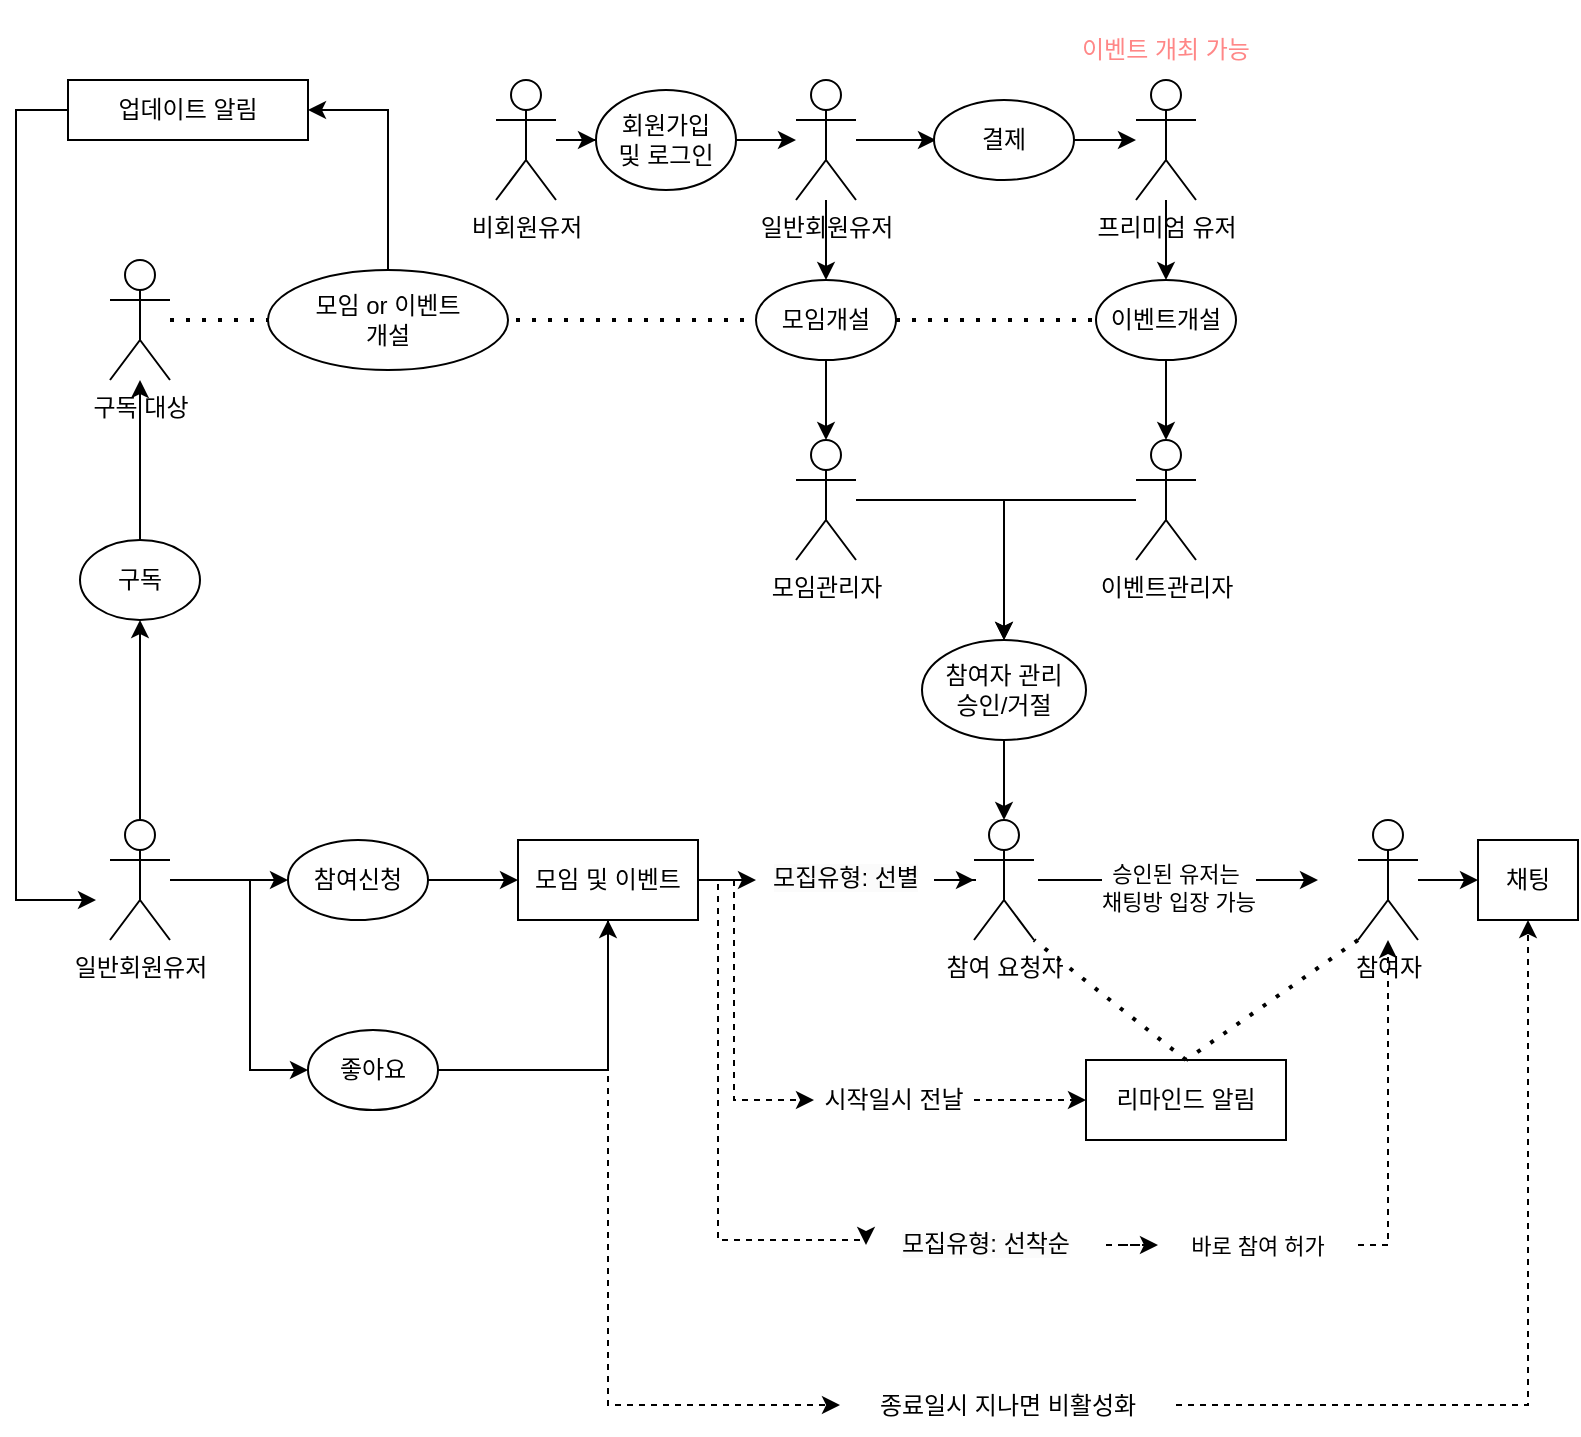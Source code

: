 <mxfile version="24.3.0" type="github">
  <diagram name="페이지-1" id="1uIbCUZAYjGgbR6JkVqU">
    <mxGraphModel dx="989" dy="502" grid="1" gridSize="10" guides="1" tooltips="1" connect="1" arrows="1" fold="1" page="1" pageScale="1" pageWidth="827" pageHeight="1169" math="0" shadow="0">
      <root>
        <mxCell id="0" />
        <mxCell id="1" parent="0" />
        <mxCell id="JDohQQYRHV-WVmPJMtlL-30" style="edgeStyle=orthogonalEdgeStyle;rounded=0;orthogonalLoop=1;jettySize=auto;html=1;entryX=0;entryY=0.5;entryDx=0;entryDy=0;" edge="1" parent="1" source="JDohQQYRHV-WVmPJMtlL-1" target="JDohQQYRHV-WVmPJMtlL-42">
          <mxGeometry relative="1" as="geometry">
            <mxPoint x="335" y="100" as="targetPoint" />
          </mxGeometry>
        </mxCell>
        <mxCell id="JDohQQYRHV-WVmPJMtlL-1" value="비회원유저" style="shape=umlActor;verticalLabelPosition=bottom;verticalAlign=top;html=1;outlineConnect=0;" vertex="1" parent="1">
          <mxGeometry x="260" y="70" width="30" height="60" as="geometry" />
        </mxCell>
        <mxCell id="JDohQQYRHV-WVmPJMtlL-16" style="edgeStyle=orthogonalEdgeStyle;rounded=0;orthogonalLoop=1;jettySize=auto;html=1;entryX=0;entryY=0.5;entryDx=0;entryDy=0;" edge="1" parent="1" source="JDohQQYRHV-WVmPJMtlL-4">
          <mxGeometry relative="1" as="geometry">
            <mxPoint x="480" y="100" as="targetPoint" />
          </mxGeometry>
        </mxCell>
        <mxCell id="JDohQQYRHV-WVmPJMtlL-32" style="edgeStyle=orthogonalEdgeStyle;rounded=0;orthogonalLoop=1;jettySize=auto;html=1;entryX=0.5;entryY=0;entryDx=0;entryDy=0;" edge="1" parent="1" source="JDohQQYRHV-WVmPJMtlL-4" target="JDohQQYRHV-WVmPJMtlL-35">
          <mxGeometry relative="1" as="geometry">
            <mxPoint x="425" y="180.0" as="targetPoint" />
          </mxGeometry>
        </mxCell>
        <mxCell id="JDohQQYRHV-WVmPJMtlL-4" value="일반회원유저" style="shape=umlActor;verticalLabelPosition=bottom;verticalAlign=top;html=1;outlineConnect=0;" vertex="1" parent="1">
          <mxGeometry x="410" y="70" width="30" height="60" as="geometry" />
        </mxCell>
        <mxCell id="JDohQQYRHV-WVmPJMtlL-33" style="edgeStyle=orthogonalEdgeStyle;rounded=0;orthogonalLoop=1;jettySize=auto;html=1;entryX=0.5;entryY=0;entryDx=0;entryDy=0;" edge="1" parent="1" source="JDohQQYRHV-WVmPJMtlL-11" target="JDohQQYRHV-WVmPJMtlL-36">
          <mxGeometry relative="1" as="geometry">
            <mxPoint x="595.0" y="180.0" as="targetPoint" />
          </mxGeometry>
        </mxCell>
        <mxCell id="JDohQQYRHV-WVmPJMtlL-11" value="프리미엄 유저" style="shape=umlActor;verticalLabelPosition=bottom;verticalAlign=top;html=1;outlineConnect=0;" vertex="1" parent="1">
          <mxGeometry x="580" y="70" width="30" height="60" as="geometry" />
        </mxCell>
        <mxCell id="JDohQQYRHV-WVmPJMtlL-17" style="edgeStyle=orthogonalEdgeStyle;rounded=0;orthogonalLoop=1;jettySize=auto;html=1;exitX=1;exitY=0.5;exitDx=0;exitDy=0;" edge="1" parent="1" source="JDohQQYRHV-WVmPJMtlL-38" target="JDohQQYRHV-WVmPJMtlL-11">
          <mxGeometry relative="1" as="geometry">
            <mxPoint x="550.0" y="100" as="sourcePoint" />
          </mxGeometry>
        </mxCell>
        <mxCell id="JDohQQYRHV-WVmPJMtlL-19" value="&lt;h1 style=&quot;margin-top: 0px;&quot;&gt;&lt;span style=&quot;font-size: 12px; font-weight: 400;&quot;&gt;이벤트 개최 가능&lt;/span&gt;&lt;/h1&gt;" style="text;html=1;whiteSpace=wrap;overflow=hidden;rounded=0;fontColor=#FF8787;align=center;" vertex="1" parent="1">
          <mxGeometry x="545" y="30" width="100" height="40" as="geometry" />
        </mxCell>
        <mxCell id="JDohQQYRHV-WVmPJMtlL-56" style="edgeStyle=orthogonalEdgeStyle;rounded=0;orthogonalLoop=1;jettySize=auto;html=1;entryX=0.5;entryY=0;entryDx=0;entryDy=0;" edge="1" parent="1" source="JDohQQYRHV-WVmPJMtlL-20" target="JDohQQYRHV-WVmPJMtlL-54">
          <mxGeometry relative="1" as="geometry" />
        </mxCell>
        <mxCell id="JDohQQYRHV-WVmPJMtlL-20" value="이벤트관리자" style="shape=umlActor;verticalLabelPosition=bottom;verticalAlign=top;html=1;outlineConnect=0;" vertex="1" parent="1">
          <mxGeometry x="580" y="250" width="30" height="60" as="geometry" />
        </mxCell>
        <mxCell id="JDohQQYRHV-WVmPJMtlL-55" style="edgeStyle=orthogonalEdgeStyle;rounded=0;orthogonalLoop=1;jettySize=auto;html=1;entryX=0.5;entryY=0;entryDx=0;entryDy=0;" edge="1" parent="1" source="JDohQQYRHV-WVmPJMtlL-21" target="JDohQQYRHV-WVmPJMtlL-54">
          <mxGeometry relative="1" as="geometry" />
        </mxCell>
        <mxCell id="JDohQQYRHV-WVmPJMtlL-21" value="모임관리자" style="shape=umlActor;verticalLabelPosition=bottom;verticalAlign=top;html=1;outlineConnect=0;" vertex="1" parent="1">
          <mxGeometry x="410" y="250" width="30" height="60" as="geometry" />
        </mxCell>
        <mxCell id="JDohQQYRHV-WVmPJMtlL-26" style="edgeStyle=orthogonalEdgeStyle;rounded=0;orthogonalLoop=1;jettySize=auto;html=1;exitX=0.5;exitY=1;exitDx=0;exitDy=0;" edge="1" parent="1" source="JDohQQYRHV-WVmPJMtlL-36" target="JDohQQYRHV-WVmPJMtlL-20">
          <mxGeometry relative="1" as="geometry">
            <mxPoint x="595.0" y="210.0" as="sourcePoint" />
          </mxGeometry>
        </mxCell>
        <mxCell id="JDohQQYRHV-WVmPJMtlL-27" style="edgeStyle=orthogonalEdgeStyle;rounded=0;orthogonalLoop=1;jettySize=auto;html=1;entryX=0.5;entryY=0;entryDx=0;entryDy=0;entryPerimeter=0;exitX=0.5;exitY=1;exitDx=0;exitDy=0;" edge="1" parent="1" source="JDohQQYRHV-WVmPJMtlL-35" target="JDohQQYRHV-WVmPJMtlL-21">
          <mxGeometry relative="1" as="geometry">
            <mxPoint x="425" y="210.0" as="sourcePoint" />
          </mxGeometry>
        </mxCell>
        <mxCell id="JDohQQYRHV-WVmPJMtlL-31" style="edgeStyle=orthogonalEdgeStyle;rounded=0;orthogonalLoop=1;jettySize=auto;html=1;exitX=1;exitY=0.5;exitDx=0;exitDy=0;" edge="1" parent="1" source="JDohQQYRHV-WVmPJMtlL-42" target="JDohQQYRHV-WVmPJMtlL-4">
          <mxGeometry relative="1" as="geometry">
            <mxPoint x="385" y="100" as="sourcePoint" />
          </mxGeometry>
        </mxCell>
        <mxCell id="JDohQQYRHV-WVmPJMtlL-82" style="edgeStyle=orthogonalEdgeStyle;rounded=0;orthogonalLoop=1;jettySize=auto;html=1;exitX=1;exitY=0.5;exitDx=0;exitDy=0;entryX=0;entryY=0.5;entryDx=0;entryDy=0;" edge="1" parent="1" source="JDohQQYRHV-WVmPJMtlL-34" target="JDohQQYRHV-WVmPJMtlL-97">
          <mxGeometry relative="1" as="geometry">
            <mxPoint x="384" y="470" as="targetPoint" />
          </mxGeometry>
        </mxCell>
        <mxCell id="JDohQQYRHV-WVmPJMtlL-86" style="edgeStyle=orthogonalEdgeStyle;rounded=0;orthogonalLoop=1;jettySize=auto;html=1;entryX=0;entryY=0.5;entryDx=0;entryDy=0;dashed=1;" edge="1" parent="1" source="JDohQQYRHV-WVmPJMtlL-34" target="JDohQQYRHV-WVmPJMtlL-94">
          <mxGeometry relative="1" as="geometry">
            <mxPoint x="371" y="610" as="targetPoint" />
            <Array as="points">
              <mxPoint x="371" y="470" />
              <mxPoint x="371" y="650" />
              <mxPoint x="445" y="650" />
            </Array>
          </mxGeometry>
        </mxCell>
        <mxCell id="JDohQQYRHV-WVmPJMtlL-132" style="edgeStyle=orthogonalEdgeStyle;rounded=0;orthogonalLoop=1;jettySize=auto;html=1;exitX=0.5;exitY=1;exitDx=0;exitDy=0;entryX=0;entryY=0.5;entryDx=0;entryDy=0;dashed=1;" edge="1" parent="1" source="JDohQQYRHV-WVmPJMtlL-34" target="JDohQQYRHV-WVmPJMtlL-129">
          <mxGeometry relative="1" as="geometry" />
        </mxCell>
        <mxCell id="JDohQQYRHV-WVmPJMtlL-34" value="모임 및 이벤트" style="rounded=0;whiteSpace=wrap;html=1;" vertex="1" parent="1">
          <mxGeometry x="271" y="450" width="90" height="40" as="geometry" />
        </mxCell>
        <mxCell id="JDohQQYRHV-WVmPJMtlL-35" value="모임개설" style="ellipse;whiteSpace=wrap;html=1;" vertex="1" parent="1">
          <mxGeometry x="390" y="170" width="70" height="40" as="geometry" />
        </mxCell>
        <mxCell id="JDohQQYRHV-WVmPJMtlL-36" value="이벤트개설" style="ellipse;whiteSpace=wrap;html=1;" vertex="1" parent="1">
          <mxGeometry x="560" y="170" width="70" height="40" as="geometry" />
        </mxCell>
        <mxCell id="JDohQQYRHV-WVmPJMtlL-38" value="결제" style="ellipse;whiteSpace=wrap;html=1;" vertex="1" parent="1">
          <mxGeometry x="479" y="80" width="70" height="40" as="geometry" />
        </mxCell>
        <mxCell id="JDohQQYRHV-WVmPJMtlL-42" value="&lt;div&gt;회원가입&lt;br&gt;및&amp;nbsp;&lt;span style=&quot;background-color: initial;&quot;&gt;로그인&lt;/span&gt;&lt;/div&gt;" style="ellipse;whiteSpace=wrap;html=1;" vertex="1" parent="1">
          <mxGeometry x="310" y="75" width="70" height="50" as="geometry" />
        </mxCell>
        <mxCell id="JDohQQYRHV-WVmPJMtlL-48" style="edgeStyle=orthogonalEdgeStyle;rounded=0;orthogonalLoop=1;jettySize=auto;html=1;entryX=0;entryY=0.5;entryDx=0;entryDy=0;" edge="1" parent="1" source="JDohQQYRHV-WVmPJMtlL-44" target="JDohQQYRHV-WVmPJMtlL-47">
          <mxGeometry relative="1" as="geometry" />
        </mxCell>
        <mxCell id="JDohQQYRHV-WVmPJMtlL-112" style="edgeStyle=orthogonalEdgeStyle;rounded=0;orthogonalLoop=1;jettySize=auto;html=1;" edge="1" parent="1" source="JDohQQYRHV-WVmPJMtlL-44" target="JDohQQYRHV-WVmPJMtlL-111">
          <mxGeometry relative="1" as="geometry" />
        </mxCell>
        <mxCell id="JDohQQYRHV-WVmPJMtlL-116" style="edgeStyle=orthogonalEdgeStyle;rounded=0;orthogonalLoop=1;jettySize=auto;html=1;entryX=0;entryY=0.5;entryDx=0;entryDy=0;" edge="1" parent="1" source="JDohQQYRHV-WVmPJMtlL-44" target="JDohQQYRHV-WVmPJMtlL-99">
          <mxGeometry relative="1" as="geometry">
            <Array as="points">
              <mxPoint x="137" y="470" />
              <mxPoint x="137" y="565" />
            </Array>
          </mxGeometry>
        </mxCell>
        <mxCell id="JDohQQYRHV-WVmPJMtlL-44" value="일반회원유저" style="shape=umlActor;verticalLabelPosition=bottom;verticalAlign=top;html=1;outlineConnect=0;" vertex="1" parent="1">
          <mxGeometry x="67" y="440" width="30" height="60" as="geometry" />
        </mxCell>
        <mxCell id="JDohQQYRHV-WVmPJMtlL-49" style="edgeStyle=orthogonalEdgeStyle;rounded=0;orthogonalLoop=1;jettySize=auto;html=1;exitX=1;exitY=0.5;exitDx=0;exitDy=0;entryX=0;entryY=0.5;entryDx=0;entryDy=0;" edge="1" parent="1" source="JDohQQYRHV-WVmPJMtlL-47" target="JDohQQYRHV-WVmPJMtlL-34">
          <mxGeometry relative="1" as="geometry" />
        </mxCell>
        <mxCell id="JDohQQYRHV-WVmPJMtlL-47" value="참여신청" style="ellipse;whiteSpace=wrap;html=1;" vertex="1" parent="1">
          <mxGeometry x="156" y="450" width="70" height="40" as="geometry" />
        </mxCell>
        <mxCell id="JDohQQYRHV-WVmPJMtlL-71" style="edgeStyle=orthogonalEdgeStyle;rounded=0;orthogonalLoop=1;jettySize=auto;html=1;exitX=0.5;exitY=1;exitDx=0;exitDy=0;" edge="1" parent="1" source="JDohQQYRHV-WVmPJMtlL-54" target="JDohQQYRHV-WVmPJMtlL-69">
          <mxGeometry relative="1" as="geometry" />
        </mxCell>
        <mxCell id="JDohQQYRHV-WVmPJMtlL-54" value="참여자 관리&lt;div&gt;승인/거절&lt;/div&gt;" style="ellipse;whiteSpace=wrap;html=1;" vertex="1" parent="1">
          <mxGeometry x="473" y="350" width="82" height="50" as="geometry" />
        </mxCell>
        <mxCell id="JDohQQYRHV-WVmPJMtlL-69" value="참여 요청자" style="shape=umlActor;verticalLabelPosition=bottom;verticalAlign=top;html=1;outlineConnect=0;" vertex="1" parent="1">
          <mxGeometry x="499" y="440" width="30" height="60" as="geometry" />
        </mxCell>
        <mxCell id="JDohQQYRHV-WVmPJMtlL-72" value="" style="endArrow=classic;html=1;rounded=0;entryX=0;entryY=0.5;entryDx=0;entryDy=0;" edge="1" parent="1">
          <mxGeometry relative="1" as="geometry">
            <mxPoint x="531" y="470" as="sourcePoint" />
            <mxPoint x="671" y="470" as="targetPoint" />
          </mxGeometry>
        </mxCell>
        <mxCell id="JDohQQYRHV-WVmPJMtlL-73" value="Label" style="edgeLabel;resizable=0;html=1;;align=center;verticalAlign=middle;" connectable="0" vertex="1" parent="JDohQQYRHV-WVmPJMtlL-72">
          <mxGeometry relative="1" as="geometry" />
        </mxCell>
        <mxCell id="JDohQQYRHV-WVmPJMtlL-74" value="승인된 유저는&amp;nbsp;&lt;div&gt;채팅방 입장 가능&lt;/div&gt;" style="edgeLabel;html=1;align=center;verticalAlign=middle;resizable=0;points=[];" vertex="1" connectable="0" parent="JDohQQYRHV-WVmPJMtlL-72">
          <mxGeometry x="-0.007" y="-4" relative="1" as="geometry">
            <mxPoint as="offset" />
          </mxGeometry>
        </mxCell>
        <mxCell id="JDohQQYRHV-WVmPJMtlL-83" style="edgeStyle=orthogonalEdgeStyle;rounded=0;orthogonalLoop=1;jettySize=auto;html=1;exitX=1;exitY=0.5;exitDx=0;exitDy=0;" edge="1" parent="1" source="JDohQQYRHV-WVmPJMtlL-97" target="JDohQQYRHV-WVmPJMtlL-69">
          <mxGeometry relative="1" as="geometry">
            <mxPoint x="474" y="470.0" as="sourcePoint" />
          </mxGeometry>
        </mxCell>
        <mxCell id="JDohQQYRHV-WVmPJMtlL-89" style="edgeStyle=orthogonalEdgeStyle;rounded=0;orthogonalLoop=1;jettySize=auto;html=1;exitX=1;exitY=0.5;exitDx=0;exitDy=0;dashed=1;" edge="1" parent="1" source="JDohQQYRHV-WVmPJMtlL-91" target="JDohQQYRHV-WVmPJMtlL-88">
          <mxGeometry relative="1" as="geometry">
            <mxPoint x="563.5" y="575" as="sourcePoint" />
            <Array as="points">
              <mxPoint x="706" y="653" />
            </Array>
          </mxGeometry>
        </mxCell>
        <mxCell id="JDohQQYRHV-WVmPJMtlL-87" value="채팅" style="rounded=0;whiteSpace=wrap;html=1;" vertex="1" parent="1">
          <mxGeometry x="751" y="450" width="50" height="40" as="geometry" />
        </mxCell>
        <mxCell id="JDohQQYRHV-WVmPJMtlL-90" style="edgeStyle=orthogonalEdgeStyle;rounded=0;orthogonalLoop=1;jettySize=auto;html=1;entryX=0;entryY=0.5;entryDx=0;entryDy=0;" edge="1" parent="1" source="JDohQQYRHV-WVmPJMtlL-88" target="JDohQQYRHV-WVmPJMtlL-87">
          <mxGeometry relative="1" as="geometry" />
        </mxCell>
        <mxCell id="JDohQQYRHV-WVmPJMtlL-88" value="참여자" style="shape=umlActor;verticalLabelPosition=bottom;verticalAlign=top;html=1;outlineConnect=0;" vertex="1" parent="1">
          <mxGeometry x="691" y="440" width="30" height="60" as="geometry" />
        </mxCell>
        <mxCell id="JDohQQYRHV-WVmPJMtlL-94" value="&lt;span style=&quot;color: rgb(0, 0, 0); font-family: Helvetica; font-size: 12px; font-style: normal; font-variant-ligatures: normal; font-variant-caps: normal; font-weight: 400; letter-spacing: normal; orphans: 2; text-indent: 0px; text-transform: none; widows: 2; word-spacing: 0px; -webkit-text-stroke-width: 0px; white-space: normal; background-color: rgb(251, 251, 251); text-decoration-thickness: initial; text-decoration-style: initial; text-decoration-color: initial; float: none; display: inline !important;&quot;&gt;모집유형: 선착순&lt;/span&gt;" style="text;whiteSpace=wrap;html=1;align=center;" vertex="1" parent="1">
          <mxGeometry x="445" y="637.5" width="120" height="30" as="geometry" />
        </mxCell>
        <mxCell id="JDohQQYRHV-WVmPJMtlL-97" value="&lt;span style=&quot;color: rgb(0, 0, 0); font-family: Helvetica; font-size: 12px; font-style: normal; font-variant-ligatures: normal; font-variant-caps: normal; font-weight: 400; letter-spacing: normal; orphans: 2; text-indent: 0px; text-transform: none; widows: 2; word-spacing: 0px; -webkit-text-stroke-width: 0px; white-space: normal; background-color: rgb(251, 251, 251); text-decoration-thickness: initial; text-decoration-style: initial; text-decoration-color: initial; float: none; display: inline !important;&quot;&gt;모집유형: 선별&lt;/span&gt;" style="text;whiteSpace=wrap;html=1;align=center;" vertex="1" parent="1">
          <mxGeometry x="390" y="455" width="90" height="30" as="geometry" />
        </mxCell>
        <mxCell id="JDohQQYRHV-WVmPJMtlL-101" style="edgeStyle=orthogonalEdgeStyle;rounded=0;orthogonalLoop=1;jettySize=auto;html=1;exitX=1;exitY=0.5;exitDx=0;exitDy=0;entryX=0.5;entryY=1;entryDx=0;entryDy=0;" edge="1" parent="1" source="JDohQQYRHV-WVmPJMtlL-99" target="JDohQQYRHV-WVmPJMtlL-34">
          <mxGeometry relative="1" as="geometry" />
        </mxCell>
        <mxCell id="JDohQQYRHV-WVmPJMtlL-99" value="좋아요" style="ellipse;whiteSpace=wrap;html=1;" vertex="1" parent="1">
          <mxGeometry x="166" y="545" width="65" height="40" as="geometry" />
        </mxCell>
        <mxCell id="JDohQQYRHV-WVmPJMtlL-109" value="구독 대상" style="shape=umlActor;verticalLabelPosition=bottom;verticalAlign=top;html=1;outlineConnect=0;" vertex="1" parent="1">
          <mxGeometry x="67" y="160" width="30" height="60" as="geometry" />
        </mxCell>
        <mxCell id="JDohQQYRHV-WVmPJMtlL-111" value="구독" style="ellipse;whiteSpace=wrap;html=1;" vertex="1" parent="1">
          <mxGeometry x="52" y="300" width="60" height="40" as="geometry" />
        </mxCell>
        <mxCell id="JDohQQYRHV-WVmPJMtlL-113" style="edgeStyle=orthogonalEdgeStyle;rounded=0;orthogonalLoop=1;jettySize=auto;html=1;" edge="1" parent="1" source="JDohQQYRHV-WVmPJMtlL-111" target="JDohQQYRHV-WVmPJMtlL-109">
          <mxGeometry relative="1" as="geometry" />
        </mxCell>
        <mxCell id="JDohQQYRHV-WVmPJMtlL-114" value="" style="endArrow=none;dashed=1;html=1;dashPattern=1 3;strokeWidth=2;rounded=0;entryX=0;entryY=0.5;entryDx=0;entryDy=0;" edge="1" parent="1" target="JDohQQYRHV-WVmPJMtlL-35">
          <mxGeometry width="50" height="50" relative="1" as="geometry">
            <mxPoint x="270" y="190" as="sourcePoint" />
            <mxPoint x="260" y="165" as="targetPoint" />
          </mxGeometry>
        </mxCell>
        <mxCell id="JDohQQYRHV-WVmPJMtlL-115" value="" style="endArrow=none;dashed=1;html=1;dashPattern=1 3;strokeWidth=2;rounded=0;entryX=0;entryY=0.5;entryDx=0;entryDy=0;exitX=1;exitY=0.5;exitDx=0;exitDy=0;" edge="1" parent="1" source="JDohQQYRHV-WVmPJMtlL-35" target="JDohQQYRHV-WVmPJMtlL-36">
          <mxGeometry width="50" height="50" relative="1" as="geometry">
            <mxPoint x="171" y="200" as="sourcePoint" />
            <mxPoint x="400" y="200" as="targetPoint" />
          </mxGeometry>
        </mxCell>
        <mxCell id="JDohQQYRHV-WVmPJMtlL-119" value="" style="endArrow=none;dashed=1;html=1;dashPattern=1 3;strokeWidth=2;rounded=0;entryX=0;entryY=0.5;entryDx=0;entryDy=0;" edge="1" parent="1" source="JDohQQYRHV-WVmPJMtlL-109" target="JDohQQYRHV-WVmPJMtlL-118">
          <mxGeometry width="50" height="50" relative="1" as="geometry">
            <mxPoint x="97" y="190" as="sourcePoint" />
            <mxPoint x="366" y="190" as="targetPoint" />
          </mxGeometry>
        </mxCell>
        <mxCell id="JDohQQYRHV-WVmPJMtlL-125" style="edgeStyle=orthogonalEdgeStyle;rounded=0;orthogonalLoop=1;jettySize=auto;html=1;exitX=0.5;exitY=0;exitDx=0;exitDy=0;entryX=1;entryY=0.5;entryDx=0;entryDy=0;" edge="1" parent="1" source="JDohQQYRHV-WVmPJMtlL-118" target="JDohQQYRHV-WVmPJMtlL-122">
          <mxGeometry relative="1" as="geometry" />
        </mxCell>
        <mxCell id="JDohQQYRHV-WVmPJMtlL-118" value="모임 or 이벤트 &lt;br&gt;개설" style="ellipse;whiteSpace=wrap;html=1;" vertex="1" parent="1">
          <mxGeometry x="146" y="165" width="120" height="50" as="geometry" />
        </mxCell>
        <mxCell id="JDohQQYRHV-WVmPJMtlL-124" style="edgeStyle=orthogonalEdgeStyle;rounded=0;orthogonalLoop=1;jettySize=auto;html=1;exitX=0;exitY=0.5;exitDx=0;exitDy=0;" edge="1" parent="1" source="JDohQQYRHV-WVmPJMtlL-122">
          <mxGeometry relative="1" as="geometry">
            <mxPoint x="60" y="480" as="targetPoint" />
            <mxPoint x="20" y="82.5" as="sourcePoint" />
            <Array as="points">
              <mxPoint x="20" y="85" />
              <mxPoint x="20" y="480" />
            </Array>
          </mxGeometry>
        </mxCell>
        <mxCell id="JDohQQYRHV-WVmPJMtlL-122" value="업데이트 알림" style="rounded=0;whiteSpace=wrap;html=1;" vertex="1" parent="1">
          <mxGeometry x="46" y="70" width="120" height="30" as="geometry" />
        </mxCell>
        <mxCell id="JDohQQYRHV-WVmPJMtlL-133" style="edgeStyle=orthogonalEdgeStyle;rounded=0;orthogonalLoop=1;jettySize=auto;html=1;entryX=0.5;entryY=1;entryDx=0;entryDy=0;dashed=1;" edge="1" parent="1" source="JDohQQYRHV-WVmPJMtlL-129" target="JDohQQYRHV-WVmPJMtlL-87">
          <mxGeometry relative="1" as="geometry" />
        </mxCell>
        <mxCell id="JDohQQYRHV-WVmPJMtlL-129" value="종료일시 지나면 비활성화" style="text;html=1;align=center;verticalAlign=middle;whiteSpace=wrap;rounded=0;" vertex="1" parent="1">
          <mxGeometry x="432" y="717.5" width="168" height="30" as="geometry" />
        </mxCell>
        <mxCell id="JDohQQYRHV-WVmPJMtlL-135" value="리마인드 알림" style="rounded=0;whiteSpace=wrap;html=1;" vertex="1" parent="1">
          <mxGeometry x="555" y="560" width="100" height="40" as="geometry" />
        </mxCell>
        <mxCell id="JDohQQYRHV-WVmPJMtlL-137" value="" style="edgeStyle=orthogonalEdgeStyle;rounded=0;orthogonalLoop=1;jettySize=auto;html=1;exitX=1;exitY=0.5;exitDx=0;exitDy=0;entryX=0;entryY=0.5;entryDx=0;entryDy=0;dashed=1;" edge="1" parent="1" source="JDohQQYRHV-WVmPJMtlL-34" target="JDohQQYRHV-WVmPJMtlL-93">
          <mxGeometry relative="1" as="geometry">
            <mxPoint x="361" y="470" as="sourcePoint" />
            <mxPoint x="466" y="565" as="targetPoint" />
            <Array as="points">
              <mxPoint x="379" y="470" />
              <mxPoint x="379" y="580" />
            </Array>
          </mxGeometry>
        </mxCell>
        <mxCell id="JDohQQYRHV-WVmPJMtlL-138" style="edgeStyle=orthogonalEdgeStyle;rounded=0;orthogonalLoop=1;jettySize=auto;html=1;exitX=1;exitY=0.5;exitDx=0;exitDy=0;entryX=0;entryY=0.5;entryDx=0;entryDy=0;dashed=1;" edge="1" parent="1" source="JDohQQYRHV-WVmPJMtlL-93" target="JDohQQYRHV-WVmPJMtlL-135">
          <mxGeometry relative="1" as="geometry" />
        </mxCell>
        <mxCell id="JDohQQYRHV-WVmPJMtlL-93" value="시작일시 전날" style="text;html=1;align=center;verticalAlign=middle;whiteSpace=wrap;rounded=0;" vertex="1" parent="1">
          <mxGeometry x="419" y="565" width="80" height="30" as="geometry" />
        </mxCell>
        <mxCell id="JDohQQYRHV-WVmPJMtlL-141" value="" style="endArrow=none;dashed=1;html=1;dashPattern=1 3;strokeWidth=2;rounded=0;entryX=1;entryY=1;entryDx=0;entryDy=0;entryPerimeter=0;exitX=0.5;exitY=0;exitDx=0;exitDy=0;" edge="1" parent="1" source="JDohQQYRHV-WVmPJMtlL-135" target="JDohQQYRHV-WVmPJMtlL-69">
          <mxGeometry width="50" height="50" relative="1" as="geometry">
            <mxPoint x="280" y="450" as="sourcePoint" />
            <mxPoint x="330" y="400" as="targetPoint" />
          </mxGeometry>
        </mxCell>
        <mxCell id="JDohQQYRHV-WVmPJMtlL-142" value="" style="endArrow=none;dashed=1;html=1;dashPattern=1 3;strokeWidth=2;rounded=0;entryX=0.5;entryY=0;entryDx=0;entryDy=0;exitX=0;exitY=1;exitDx=0;exitDy=0;exitPerimeter=0;" edge="1" parent="1" source="JDohQQYRHV-WVmPJMtlL-88" target="JDohQQYRHV-WVmPJMtlL-135">
          <mxGeometry width="50" height="50" relative="1" as="geometry">
            <mxPoint x="570" y="570" as="sourcePoint" />
            <mxPoint x="539" y="510" as="targetPoint" />
          </mxGeometry>
        </mxCell>
        <mxCell id="JDohQQYRHV-WVmPJMtlL-143" value="" style="edgeStyle=orthogonalEdgeStyle;rounded=0;orthogonalLoop=1;jettySize=auto;html=1;exitX=1;exitY=0.5;exitDx=0;exitDy=0;dashed=1;" edge="1" parent="1" source="JDohQQYRHV-WVmPJMtlL-94" target="JDohQQYRHV-WVmPJMtlL-91">
          <mxGeometry relative="1" as="geometry">
            <mxPoint x="565" y="653" as="sourcePoint" />
            <mxPoint x="706" y="500" as="targetPoint" />
          </mxGeometry>
        </mxCell>
        <mxCell id="JDohQQYRHV-WVmPJMtlL-91" value="&lt;font style=&quot;font-size: 11px;&quot;&gt;바로 참여 허가&lt;/font&gt;" style="text;html=1;align=center;verticalAlign=middle;whiteSpace=wrap;rounded=0;" vertex="1" parent="1">
          <mxGeometry x="591" y="637.5" width="100" height="30" as="geometry" />
        </mxCell>
      </root>
    </mxGraphModel>
  </diagram>
</mxfile>
